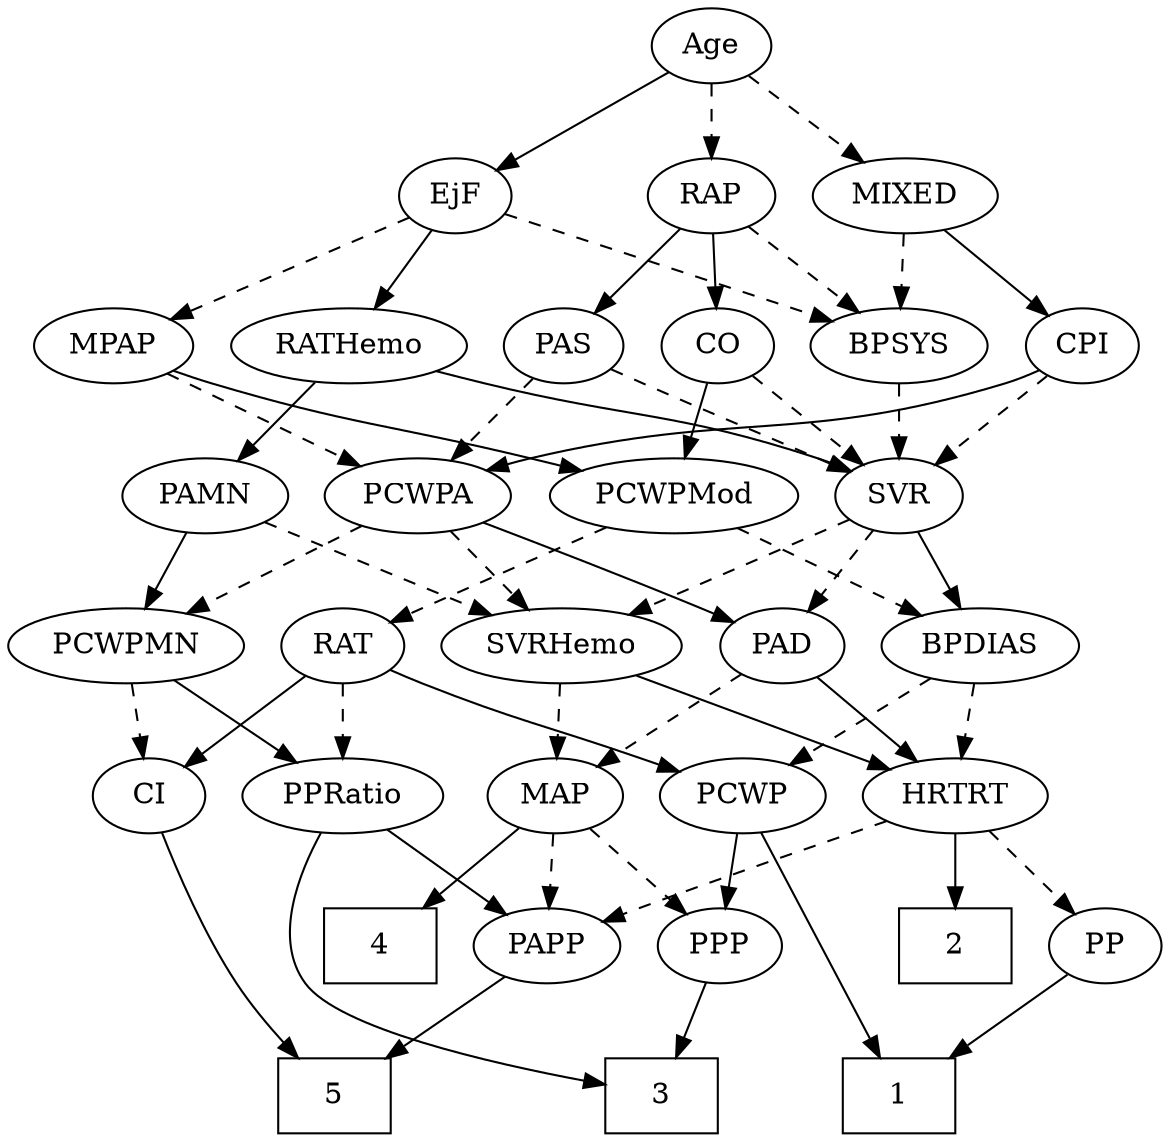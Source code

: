 strict digraph {
	graph [bb="0,0,516.05,540"];
	node [label="\N"];
	1	[height=0.5,
		pos="118,18",
		shape=box,
		width=0.75];
	2	[height=0.5,
		pos="99,90",
		shape=box,
		width=0.75];
	3	[height=0.5,
		pos="245,18",
		shape=box,
		width=0.75];
	4	[height=0.5,
		pos="363,90",
		shape=box,
		width=0.75];
	5	[height=0.5,
		pos="371,18",
		shape=box,
		width=0.75];
	Age	[height=0.5,
		pos="250,522",
		width=0.75];
	EjF	[height=0.5,
		pos="344,450",
		width=0.75];
	Age -> EjF	[pos="e,326.72,463.87 267.68,507.83 281.95,497.21 302.22,482.11 318.29,470.15",
		style=solid];
	RAP	[height=0.5,
		pos="145,450",
		width=0.77632];
	Age -> RAP	[pos="e,163.96,463.64 231.23,508.49 214.83,497.55 190.82,481.55 172.3,469.2",
		style=dashed];
	MIXED	[height=0.5,
		pos="250,450",
		width=1.1193];
	Age -> MIXED	[pos="e,250,468.1 250,503.7 250,495.98 250,486.71 250,478.11",
		style=dashed];
	MPAP	[height=0.5,
		pos="354,378",
		width=0.97491];
	EjF -> MPAP	[pos="e,351.53,396.28 346.42,432.05 347.52,424.35 348.85,415.03 350.09,406.36",
		style=dashed];
	BPSYS	[height=0.5,
		pos="191,378",
		width=1.0471];
	EjF -> BPSYS	[pos="e,217.36,391.06 322.4,439.12 297.5,427.73 256.2,408.83 226.54,395.26",
		style=dashed];
	RATHemo	[height=0.5,
		pos="456,378",
		width=1.3721];
	EjF -> RATHemo	[pos="e,432.22,393.86 363,437.13 379.56,426.77 403.94,411.54 423.58,399.26",
		style=solid];
	RAP -> BPSYS	[pos="e,180.28,395.31 155.44,433.12 161.12,424.47 168.28,413.58 174.68,403.83",
		style=dashed];
	CO	[height=0.5,
		pos="36,378",
		width=0.75];
	RAP -> CO	[pos="e,55.044,391.23 125.76,436.65 108.49,425.55 82.922,409.13 63.489,396.65",
		style=solid];
	PAS	[height=0.5,
		pos="108,378",
		width=0.75];
	RAP -> PAS	[pos="e,116.54,395.15 136.42,432.76 131.94,424.28 126.35,413.71 121.32,404.2",
		style=solid];
	MIXED -> BPSYS	[pos="e,204.61,395.15 236.32,432.76 228.87,423.93 219.51,412.83 211.24,403.01",
		style=dashed];
	CPI	[height=0.5,
		pos="274,378",
		width=0.75];
	MIXED -> CPI	[pos="e,268.24,395.79 255.81,432.05 258.55,424.06 261.89,414.33 264.95,405.4",
		style=solid];
	PCWPMod	[height=0.5,
		pos="90,306",
		width=1.4443];
	MPAP -> PCWPMod	[pos="e,128.65,318.08 327.23,365.94 321.59,363.81 315.64,361.72 310,360 240.69,338.89 221.25,341.73 151,324 146.92,322.97 142.7,321.87 \
138.47,320.74",
		style=solid];
	PCWPA	[height=0.5,
		pos="276,306",
		width=1.1555];
	MPAP -> PCWPA	[pos="e,293.16,322.4 337.08,361.81 326.42,352.25 312.48,339.74 300.61,329.08",
		style=dashed];
	SVR	[height=0.5,
		pos="188,306",
		width=0.77632];
	BPSYS -> SVR	[pos="e,188.73,324.1 190.26,359.7 189.93,351.98 189.53,342.71 189.16,334.11",
		style=dashed];
	PAD	[height=0.5,
		pos="179,234",
		width=0.79437];
	MAP	[height=0.5,
		pos="276,162",
		width=0.84854];
	PAD -> MAP	[pos="e,257.51,176.35 197.24,219.83 211.92,209.24 232.75,194.21 249.3,182.27",
		style=dashed];
	HRTRT	[height=0.5,
		pos="99,162",
		width=1.1013];
	PAD -> HRTRT	[pos="e,116.55,178.36 162.81,218.83 151.8,209.2 137,196.25 124.43,185.25",
		style=solid];
	CO -> SVR	[pos="e,165.7,317.26 57.298,366.88 62.126,364.61 67.235,362.21 72,360 107,343.76 115.91,340.05 151,324 152.78,323.18 154.62,322.34 156.46,\
321.5",
		style=dashed];
	CO -> PCWPMod	[pos="e,77.297,323.47 47.984,361.46 54.781,352.65 63.44,341.43 71.129,331.46",
		style=solid];
	PAS -> SVR	[pos="e,171.95,321.04 123.81,363.17 135.34,353.07 151.19,339.21 164.25,327.79",
		style=dashed];
	PAS -> PCWPA	[pos="e,245.91,318.5 129.22,366.72 134.06,364.45 139.19,362.1 144,360 174.71,346.6 209.94,332.52 236.28,322.24",
		style=dashed];
	PAMN	[height=0.5,
		pos="456,306",
		width=1.011];
	PCWPMN	[height=0.5,
		pos="466,234",
		width=1.3902];
	PAMN -> PCWPMN	[pos="e,463.56,252.1 458.47,287.7 459.57,279.98 460.9,270.71 462.13,262.11",
		style=solid];
	SVRHemo	[height=0.5,
		pos="276,234",
		width=1.3902];
	PAMN -> SVRHemo	[pos="e,308.64,247.69 428.27,294.22 398.92,282.8 352.24,264.65 318.29,251.45",
		style=dashed];
	RATHemo -> PAMN	[pos="e,456,324.1 456,359.7 456,351.98 456,342.71 456,334.11",
		style=solid];
	RATHemo -> SVR	[pos="e,209.58,317.9 419.3,365.76 412.26,363.74 404.92,361.73 398,360 321.81,340.94 299.6,348.55 225,324 223.09,323.37 221.14,322.67 219.19,\
321.92",
		style=solid];
	CPI -> SVR	[pos="e,204.82,320.69 257.42,363.5 244.77,353.21 227.14,338.86 212.82,327.2",
		style=dashed];
	CPI -> PCWPA	[pos="e,275.51,324.1 274.49,359.7 274.71,351.98 274.98,342.71 275.23,334.11",
		style=solid];
	RAT	[height=0.5,
		pos="371,234",
		width=0.75827];
	PPRatio	[height=0.5,
		pos="371,162",
		width=1.1013];
	RAT -> PPRatio	[pos="e,371,180.1 371,215.7 371,207.98 371,198.71 371,190.11",
		style=dashed];
	PCWP	[height=0.5,
		pos="192,162",
		width=0.97491];
	RAT -> PCWP	[pos="e,219.43,173.69 349.83,222.6 344.99,220.34 339.85,218.02 335,216 291.79,197.98 279.84,196.44 236,180 233.65,179.12 231.24,178.21 \
228.8,177.28",
		style=solid];
	CI	[height=0.5,
		pos="456,162",
		width=0.75];
	RAT -> CI	[pos="e,439.66,176.46 387.39,219.5 399.97,209.14 417.54,194.67 431.75,182.97",
		style=solid];
	SVR -> PAD	[pos="e,181.2,252.1 185.78,287.7 184.78,279.98 183.59,270.71 182.49,262.11",
		style=dashed];
	SVR -> SVRHemo	[pos="e,256.32,250.65 204.97,291.5 217.24,281.74 234.1,268.33 248.31,257.02",
		style=dashed];
	BPDIAS	[height=0.5,
		pos="90,234",
		width=1.1735];
	SVR -> BPDIAS	[pos="e,110.92,249.94 170.03,292.16 155.81,282.01 135.69,267.64 119.18,255.84",
		style=solid];
	PCWPMod -> RAT	[pos="e,350.04,245.96 128.6,293.75 136.01,291.73 143.73,289.72 151,288 232.09,268.8 255.83,277.99 335,252 336.87,251.39 338.77,250.7 340.67,\
249.96",
		style=dashed];
	PCWPMod -> BPDIAS	[pos="e,90,252.1 90,287.7 90,279.98 90,270.71 90,262.11",
		style=dashed];
	PCWPA -> PAD	[pos="e,197.25,248.17 255.43,290.15 240.88,279.66 221.25,265.49 205.53,254.14",
		style=solid];
	PCWPA -> PCWPMN	[pos="e,432.35,247.4 306.53,293.75 337.98,282.17 387.28,264 422.74,250.94",
		style=dashed];
	PCWPA -> SVRHemo	[pos="e,276,252.1 276,287.7 276,279.98 276,270.71 276,262.11",
		style=dashed];
	PCWPMN -> PPRatio	[pos="e,391.05,177.77 444.92,217.46 431.48,207.57 413.91,194.62 399.28,183.83",
		style=solid];
	PCWPMN -> CI	[pos="e,458.44,180.1 463.53,215.7 462.43,207.98 461.1,198.71 459.87,190.11",
		style=dashed];
	SVRHemo -> MAP	[pos="e,276,180.1 276,215.7 276,207.98 276,198.71 276,190.11",
		style=dashed];
	SVRHemo -> HRTRT	[pos="e,128.03,174.48 243.54,220.16 213.6,208.32 169.13,190.73 137.43,178.2",
		style=solid];
	BPDIAS -> PCWP	[pos="e,171.79,176.87 111.63,218.15 126.63,207.86 146.77,194.04 163.14,182.81",
		style=dashed];
	BPDIAS -> HRTRT	[pos="e,96.801,180.1 92.225,215.7 93.217,207.98 94.408,198.71 95.514,190.11",
		style=dashed];
	MAP -> 4	[pos="e,341.73,108.11 293.61,146.83 305.12,137.57 320.44,125.25 333.75,114.53",
		style=solid];
	PPP	[height=0.5,
		pos="209,90",
		width=0.75];
	MAP -> PPP	[pos="e,223.05,105.68 261.46,145.81 252.29,136.23 240.3,123.7 230.1,113.04",
		style=dashed];
	PAPP	[height=0.5,
		pos="286,90",
		width=0.88464];
	MAP -> PAPP	[pos="e,283.53,108.28 278.42,144.05 279.52,136.35 280.85,127.03 282.09,118.36",
		style=dashed];
	PP	[height=0.5,
		pos="27,90",
		width=0.75];
	PP -> 1	[pos="e,95.793,36.082 44.116,75.834 56.339,66.431 73.112,53.529 87.588,42.394",
		style=solid];
	PPP -> 3	[pos="e,236.19,36.124 217.35,72.765 221.54,64.611 226.73,54.529 231.47,45.307",
		style=solid];
	PPRatio -> 3	[pos="e,272.09,24.404 384.01,144.87 397.6,125.93 414.9,94.285 399,72 385.19,52.637 323.02,35.834 282.01,26.588",
		style=solid];
	PPRatio -> PAPP	[pos="e,303.25,105.21 352.56,145.81 340.43,135.82 324.4,122.62 311.11,111.68",
		style=solid];
	PCWP -> 1	[pos="e,127.04,36.346 183.37,144.43 170.69,120.11 146.92,74.498 131.81,45.492",
		style=solid];
	PCWP -> PPP	[pos="e,204.8,108.28 196.12,144.05 198.01,136.26 200.3,126.82 202.42,118.08",
		style=solid];
	CI -> 5	[pos="e,397.1,36.133 454.37,143.74 451.93,124.88 446.01,94.38 432,72 425.01,60.835 414.94,50.73 404.99,42.41",
		style=solid];
	PAPP -> 5	[pos="e,350.22,36.113 303.2,74.834 314.45,65.571 329.41,53.246 342.42,42.533",
		style=solid];
	HRTRT -> 2	[pos="e,99,108.1 99,143.7 99,135.98 99,126.71 99,118.11",
		style=solid];
	HRTRT -> PP	[pos="e,41.951,105.54 83.021,145.46 73.057,135.78 60.093,123.17 49.146,112.53",
		style=dashed];
	HRTRT -> PAPP	[pos="e,261.36,101.43 129.63,150.33 159.27,139.9 205.41,123.38 245,108 247.24,107.13 249.55,106.22 251.87,105.29",
		style=dashed];
}
